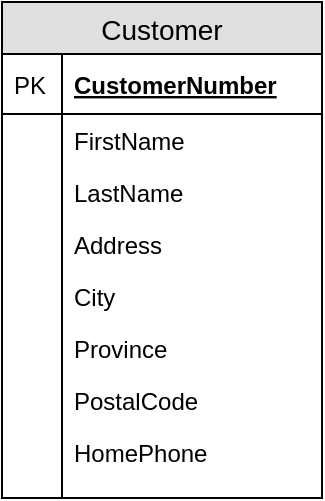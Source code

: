 <mxfile version="12.5.6" type="device"><diagram id="aDa9PG-l_8N0R4skEY11" name="Page-1"><mxGraphModel dx="1422" dy="745" grid="1" gridSize="10" guides="1" tooltips="1" connect="1" arrows="1" fold="1" page="1" pageScale="1" pageWidth="850" pageHeight="1100" math="0" shadow="0"><root><mxCell id="0"/><mxCell id="1" parent="0"/><mxCell id="RqsBqgMbrr4b8HpFTVTm-1" value="Customer" style="swimlane;fontStyle=0;childLayout=stackLayout;horizontal=1;startSize=26;fillColor=#e0e0e0;horizontalStack=0;resizeParent=1;resizeParentMax=0;resizeLast=0;collapsible=1;marginBottom=0;swimlaneFillColor=#ffffff;align=center;fontSize=14;" parent="1" vertex="1"><mxGeometry x="30" y="40" width="160" height="248" as="geometry"/></mxCell><mxCell id="RqsBqgMbrr4b8HpFTVTm-2" value="CustomerNumber" style="shape=partialRectangle;top=0;left=0;right=0;bottom=1;align=left;verticalAlign=middle;fillColor=none;spacingLeft=34;spacingRight=4;overflow=hidden;rotatable=0;points=[[0,0.5],[1,0.5]];portConstraint=eastwest;dropTarget=0;fontStyle=5;fontSize=12;" parent="RqsBqgMbrr4b8HpFTVTm-1" vertex="1"><mxGeometry y="26" width="160" height="30" as="geometry"/></mxCell><mxCell id="RqsBqgMbrr4b8HpFTVTm-3" value="PK" style="shape=partialRectangle;top=0;left=0;bottom=0;fillColor=none;align=left;verticalAlign=middle;spacingLeft=4;spacingRight=4;overflow=hidden;rotatable=0;points=[];portConstraint=eastwest;part=1;fontSize=12;" parent="RqsBqgMbrr4b8HpFTVTm-2" vertex="1" connectable="0"><mxGeometry width="30" height="30" as="geometry"/></mxCell><mxCell id="RqsBqgMbrr4b8HpFTVTm-4" value="FirstName" style="shape=partialRectangle;top=0;left=0;right=0;bottom=0;align=left;verticalAlign=top;fillColor=none;spacingLeft=34;spacingRight=4;overflow=hidden;rotatable=0;points=[[0,0.5],[1,0.5]];portConstraint=eastwest;dropTarget=0;fontSize=12;" parent="RqsBqgMbrr4b8HpFTVTm-1" vertex="1"><mxGeometry y="56" width="160" height="26" as="geometry"/></mxCell><mxCell id="RqsBqgMbrr4b8HpFTVTm-5" value="" style="shape=partialRectangle;top=0;left=0;bottom=0;fillColor=none;align=left;verticalAlign=top;spacingLeft=4;spacingRight=4;overflow=hidden;rotatable=0;points=[];portConstraint=eastwest;part=1;fontSize=12;" parent="RqsBqgMbrr4b8HpFTVTm-4" vertex="1" connectable="0"><mxGeometry width="30" height="26" as="geometry"/></mxCell><mxCell id="RqsBqgMbrr4b8HpFTVTm-6" value="LastName" style="shape=partialRectangle;top=0;left=0;right=0;bottom=0;align=left;verticalAlign=top;fillColor=none;spacingLeft=34;spacingRight=4;overflow=hidden;rotatable=0;points=[[0,0.5],[1,0.5]];portConstraint=eastwest;dropTarget=0;fontSize=12;" parent="RqsBqgMbrr4b8HpFTVTm-1" vertex="1"><mxGeometry y="82" width="160" height="26" as="geometry"/></mxCell><mxCell id="RqsBqgMbrr4b8HpFTVTm-7" value="" style="shape=partialRectangle;top=0;left=0;bottom=0;fillColor=none;align=left;verticalAlign=top;spacingLeft=4;spacingRight=4;overflow=hidden;rotatable=0;points=[];portConstraint=eastwest;part=1;fontSize=12;" parent="RqsBqgMbrr4b8HpFTVTm-6" vertex="1" connectable="0"><mxGeometry width="30" height="26" as="geometry"/></mxCell><mxCell id="RqsBqgMbrr4b8HpFTVTm-8" value="Address" style="shape=partialRectangle;top=0;left=0;right=0;bottom=0;align=left;verticalAlign=top;fillColor=none;spacingLeft=34;spacingRight=4;overflow=hidden;rotatable=0;points=[[0,0.5],[1,0.5]];portConstraint=eastwest;dropTarget=0;fontSize=12;" parent="RqsBqgMbrr4b8HpFTVTm-1" vertex="1"><mxGeometry y="108" width="160" height="26" as="geometry"/></mxCell><mxCell id="RqsBqgMbrr4b8HpFTVTm-9" value="" style="shape=partialRectangle;top=0;left=0;bottom=0;fillColor=none;align=left;verticalAlign=top;spacingLeft=4;spacingRight=4;overflow=hidden;rotatable=0;points=[];portConstraint=eastwest;part=1;fontSize=12;" parent="RqsBqgMbrr4b8HpFTVTm-8" vertex="1" connectable="0"><mxGeometry width="30" height="26" as="geometry"/></mxCell><mxCell id="RqsBqgMbrr4b8HpFTVTm-12" value="City" style="shape=partialRectangle;top=0;left=0;right=0;bottom=0;align=left;verticalAlign=top;fillColor=none;spacingLeft=34;spacingRight=4;overflow=hidden;rotatable=0;points=[[0,0.5],[1,0.5]];portConstraint=eastwest;dropTarget=0;fontSize=12;" parent="RqsBqgMbrr4b8HpFTVTm-1" vertex="1"><mxGeometry y="134" width="160" height="26" as="geometry"/></mxCell><mxCell id="RqsBqgMbrr4b8HpFTVTm-13" value="" style="shape=partialRectangle;top=0;left=0;bottom=0;fillColor=none;align=left;verticalAlign=top;spacingLeft=4;spacingRight=4;overflow=hidden;rotatable=0;points=[];portConstraint=eastwest;part=1;fontSize=12;" parent="RqsBqgMbrr4b8HpFTVTm-12" vertex="1" connectable="0"><mxGeometry width="30" height="26" as="geometry"/></mxCell><mxCell id="RqsBqgMbrr4b8HpFTVTm-14" value="Province" style="shape=partialRectangle;top=0;left=0;right=0;bottom=0;align=left;verticalAlign=top;fillColor=none;spacingLeft=34;spacingRight=4;overflow=hidden;rotatable=0;points=[[0,0.5],[1,0.5]];portConstraint=eastwest;dropTarget=0;fontSize=12;" parent="RqsBqgMbrr4b8HpFTVTm-1" vertex="1"><mxGeometry y="160" width="160" height="26" as="geometry"/></mxCell><mxCell id="RqsBqgMbrr4b8HpFTVTm-15" value="" style="shape=partialRectangle;top=0;left=0;bottom=0;fillColor=none;align=left;verticalAlign=top;spacingLeft=4;spacingRight=4;overflow=hidden;rotatable=0;points=[];portConstraint=eastwest;part=1;fontSize=12;" parent="RqsBqgMbrr4b8HpFTVTm-14" vertex="1" connectable="0"><mxGeometry width="30" height="26" as="geometry"/></mxCell><mxCell id="RqsBqgMbrr4b8HpFTVTm-16" value="PostalCode" style="shape=partialRectangle;top=0;left=0;right=0;bottom=0;align=left;verticalAlign=top;fillColor=none;spacingLeft=34;spacingRight=4;overflow=hidden;rotatable=0;points=[[0,0.5],[1,0.5]];portConstraint=eastwest;dropTarget=0;fontSize=12;" parent="RqsBqgMbrr4b8HpFTVTm-1" vertex="1"><mxGeometry y="186" width="160" height="26" as="geometry"/></mxCell><mxCell id="RqsBqgMbrr4b8HpFTVTm-17" value="" style="shape=partialRectangle;top=0;left=0;bottom=0;fillColor=none;align=left;verticalAlign=top;spacingLeft=4;spacingRight=4;overflow=hidden;rotatable=0;points=[];portConstraint=eastwest;part=1;fontSize=12;" parent="RqsBqgMbrr4b8HpFTVTm-16" vertex="1" connectable="0"><mxGeometry width="30" height="26" as="geometry"/></mxCell><mxCell id="RqsBqgMbrr4b8HpFTVTm-18" value="HomePhone" style="shape=partialRectangle;top=0;left=0;right=0;bottom=0;align=left;verticalAlign=top;fillColor=none;spacingLeft=34;spacingRight=4;overflow=hidden;rotatable=0;points=[[0,0.5],[1,0.5]];portConstraint=eastwest;dropTarget=0;fontSize=12;" parent="RqsBqgMbrr4b8HpFTVTm-1" vertex="1"><mxGeometry y="212" width="160" height="26" as="geometry"/></mxCell><mxCell id="RqsBqgMbrr4b8HpFTVTm-19" value="" style="shape=partialRectangle;top=0;left=0;bottom=0;fillColor=none;align=left;verticalAlign=top;spacingLeft=4;spacingRight=4;overflow=hidden;rotatable=0;points=[];portConstraint=eastwest;part=1;fontSize=12;" parent="RqsBqgMbrr4b8HpFTVTm-18" vertex="1" connectable="0"><mxGeometry width="30" height="26" as="geometry"/></mxCell><mxCell id="RqsBqgMbrr4b8HpFTVTm-10" value="" style="shape=partialRectangle;top=0;left=0;right=0;bottom=0;align=left;verticalAlign=top;fillColor=none;spacingLeft=34;spacingRight=4;overflow=hidden;rotatable=0;points=[[0,0.5],[1,0.5]];portConstraint=eastwest;dropTarget=0;fontSize=12;" parent="RqsBqgMbrr4b8HpFTVTm-1" vertex="1"><mxGeometry y="238" width="160" height="10" as="geometry"/></mxCell><mxCell id="RqsBqgMbrr4b8HpFTVTm-11" value="" style="shape=partialRectangle;top=0;left=0;bottom=0;fillColor=none;align=left;verticalAlign=top;spacingLeft=4;spacingRight=4;overflow=hidden;rotatable=0;points=[];portConstraint=eastwest;part=1;fontSize=12;" parent="RqsBqgMbrr4b8HpFTVTm-10" vertex="1" connectable="0"><mxGeometry width="30" height="10" as="geometry"/></mxCell></root></mxGraphModel></diagram></mxfile>